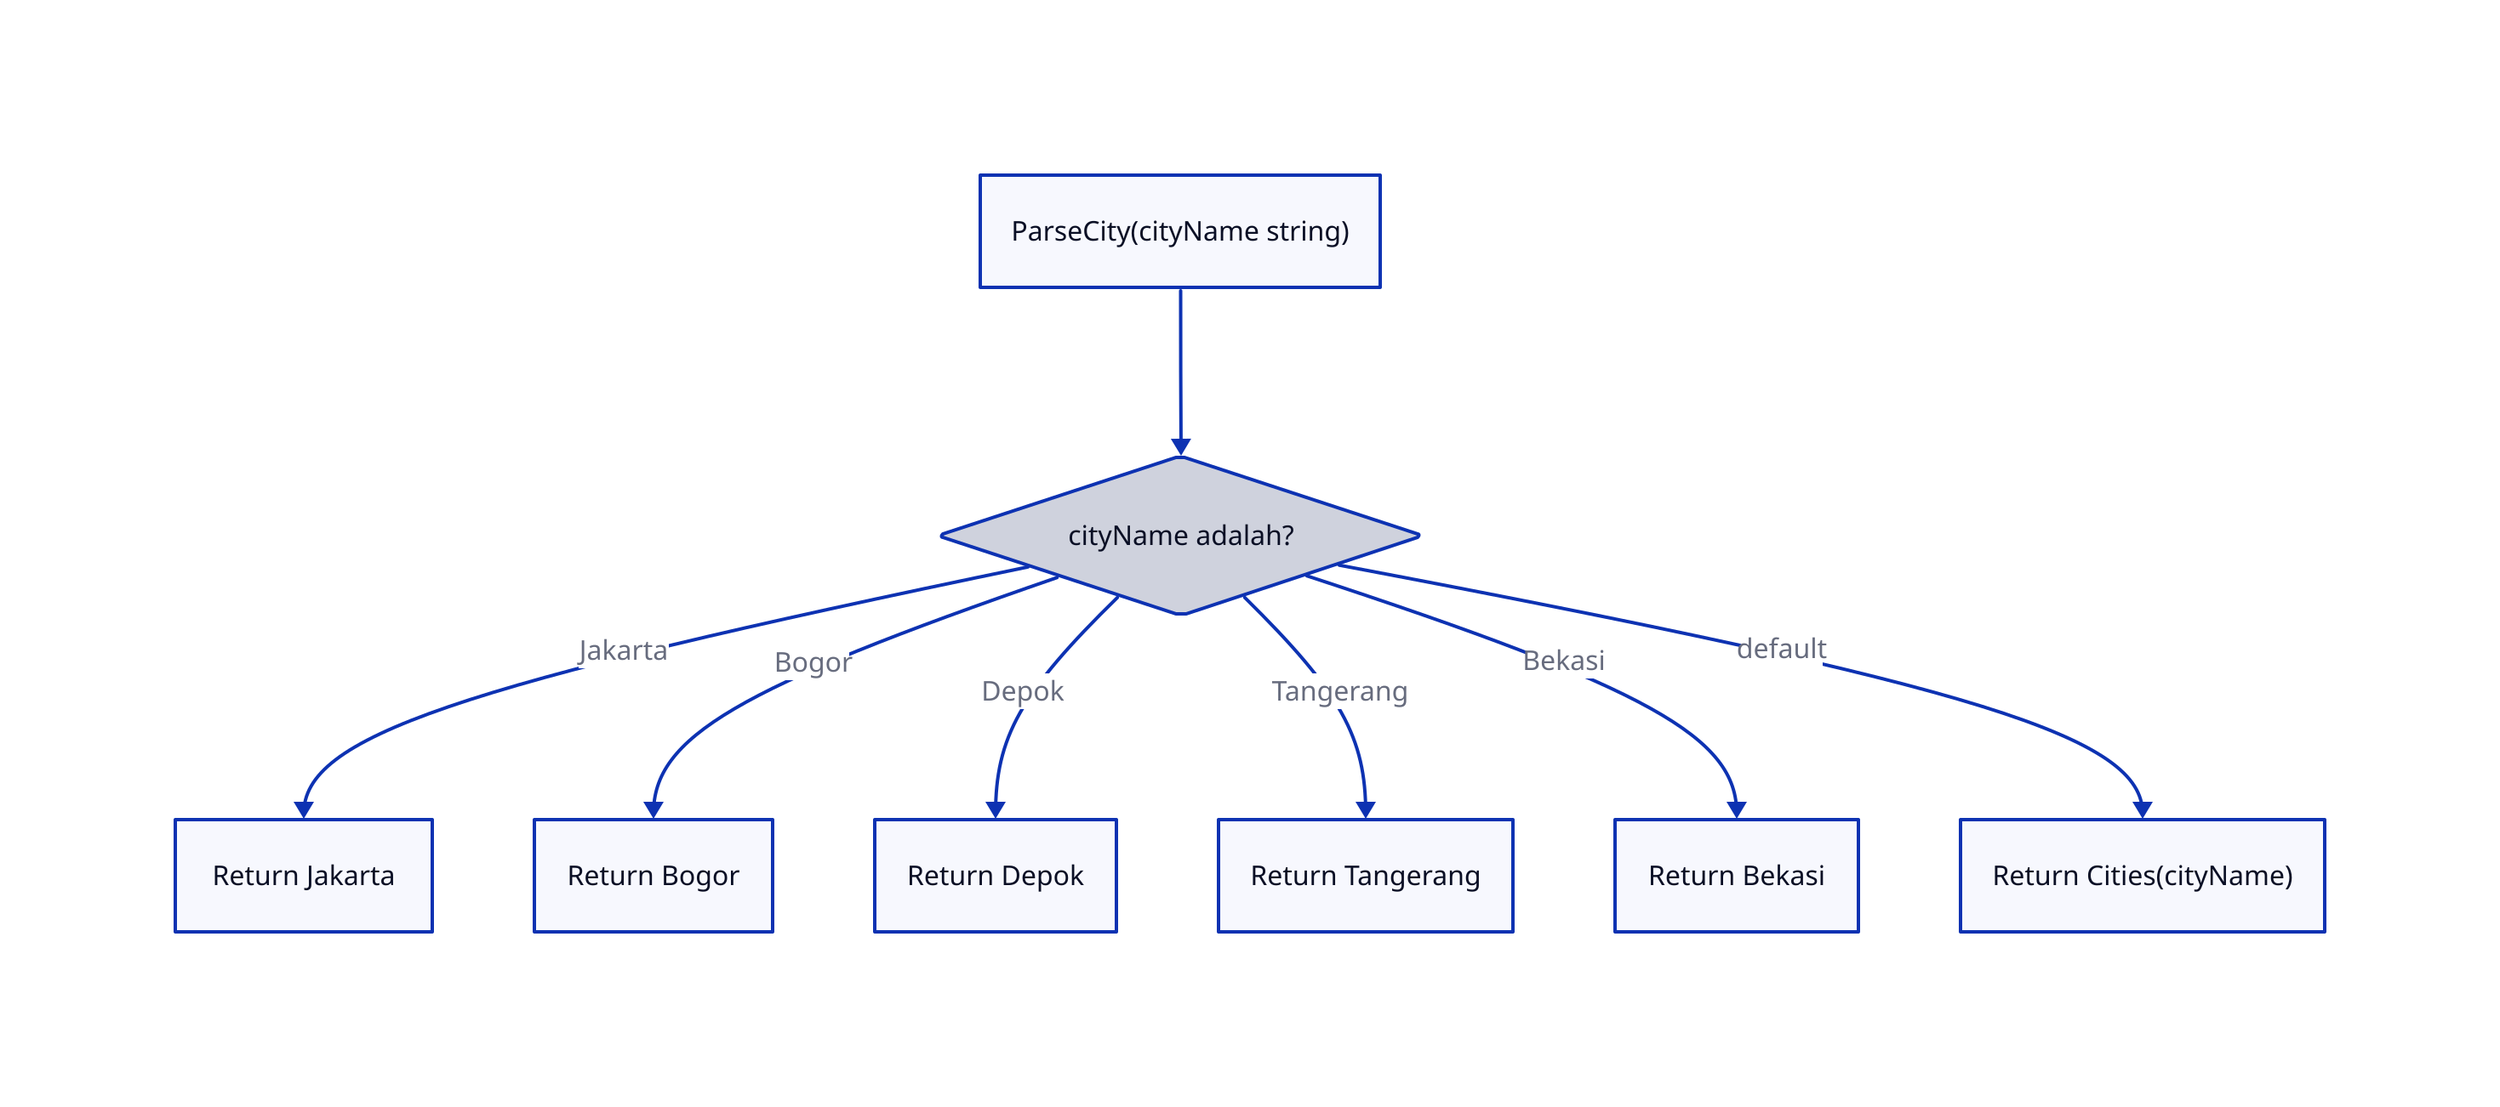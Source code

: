 style: {
  stroke-width: 2
}

ParseCity: {
  label: "ParseCity(cityName string)"
  shape: rectangle
}

decision: {
  label: "cityName adalah?"
  shape: diamond
}

jakarta: {
  label: "Return Jakarta"
  shape: rectangle
}

bogor: {
  label: "Return Bogor"
  shape: rectangle
}

depok: {
  label: "Return Depok"
  shape: rectangle
}

tangerang: {
  label: "Return Tangerang"
  shape: rectangle
}

bekasi: {
  label: "Return Bekasi"
  shape: rectangle
}

fallback: {
  label: "Return Cities(cityName)"
  shape: rectangle
}

ParseCity -> decision

decision -> jakarta: "Jakarta"
decision -> bogor: "Bogor"
decision -> depok: "Depok"
decision -> tangerang: "Tangerang"
decision -> bekasi: "Bekasi"
decision -> fallback: "default"
